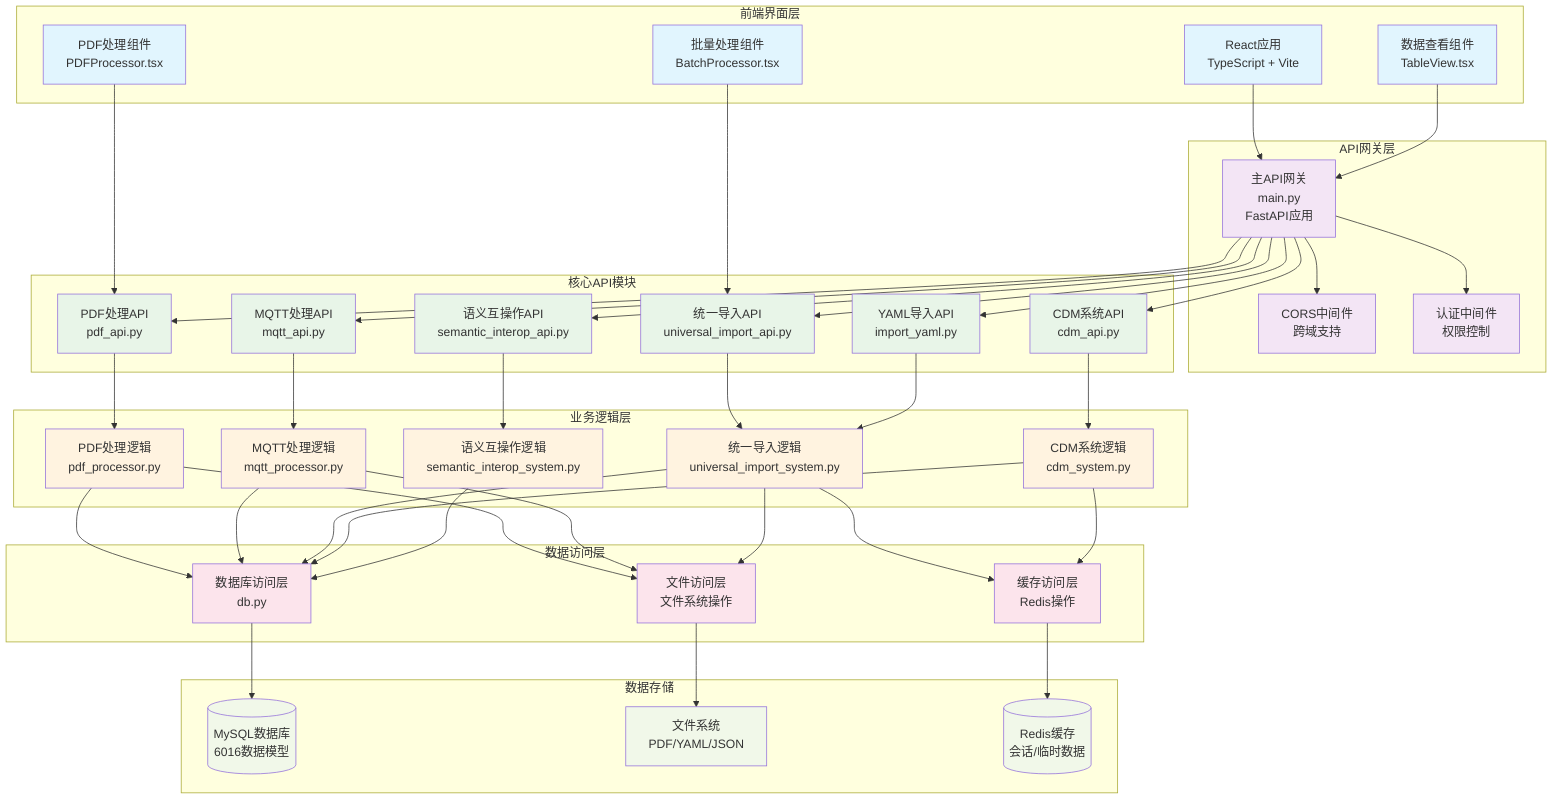 graph TB
    %% API结构图
    
    subgraph "前端界面层"
        REACT_APP[React应用<br/>TypeScript + Vite]
        PDF_COMP[PDF处理组件<br/>PDFProcessor.tsx]
        BATCH_COMP[批量处理组件<br/>BatchProcessor.tsx]
        VIEW_COMP[数据查看组件<br/>TableView.tsx]
    end
    
    subgraph "API网关层"
        MAIN_GATEWAY[主API网关<br/>main.py<br/>FastAPI应用]
        CORS[CORS中间件<br/>跨域支持]
        AUTH[认证中间件<br/>权限控制]
    end
    
    subgraph "核心API模块"
        PDF_API_MOD[PDF处理API<br/>pdf_api.py]
        MQTT_API_MOD[MQTT处理API<br/>mqtt_api.py]
        UNIVERSAL_API_MOD[统一导入API<br/>universal_import_api.py]
        YAML_API_MOD[YAML导入API<br/>import_yaml.py]
        CDM_API_MOD[CDM系统API<br/>cdm_api.py]
        SEMANTIC_API_MOD[语义互操作API<br/>semantic_interop_api.py]
    end
    
    subgraph "业务逻辑层"
        PDF_LOGIC[PDF处理逻辑<br/>pdf_processor.py]
        MQTT_LOGIC[MQTT处理逻辑<br/>mqtt_processor.py]
        UNIVERSAL_LOGIC[统一导入逻辑<br/>universal_import_system.py]
        CDM_LOGIC[CDM系统逻辑<br/>cdm_system.py]
        SEMANTIC_LOGIC[语义互操作逻辑<br/>semantic_interop_system.py]
    end
    
    subgraph "数据访问层"
        DB_LAYER[数据库访问层<br/>db.py]
        FILE_LAYER[文件访问层<br/>文件系统操作]
        CACHE_LAYER[缓存访问层<br/>Redis操作]
    end
    
    subgraph "数据存储"
        MYSQL[(MySQL数据库<br/>6016数据模型)]
        FILES[文件系统<br/>PDF/YAML/JSON]
        REDIS[(Redis缓存<br/>会话/临时数据)]
    end
    
    %% API路由连接
    REACT_APP --> MAIN_GATEWAY
    PDF_COMP --> PDF_API_MOD
    BATCH_COMP --> UNIVERSAL_API_MOD
    VIEW_COMP --> MAIN_GATEWAY
    
    MAIN_GATEWAY --> CORS
    MAIN_GATEWAY --> AUTH
    MAIN_GATEWAY --> PDF_API_MOD
    MAIN_GATEWAY --> MQTT_API_MOD
    MAIN_GATEWAY --> UNIVERSAL_API_MOD
    MAIN_GATEWAY --> YAML_API_MOD
    MAIN_GATEWAY --> CDM_API_MOD
    MAIN_GATEWAY --> SEMANTIC_API_MOD
    
    %% 业务逻辑连接
    PDF_API_MOD --> PDF_LOGIC
    MQTT_API_MOD --> MQTT_LOGIC
    UNIVERSAL_API_MOD --> UNIVERSAL_LOGIC
    YAML_API_MOD --> UNIVERSAL_LOGIC
    CDM_API_MOD --> CDM_LOGIC
    SEMANTIC_API_MOD --> SEMANTIC_LOGIC
    
    %% 数据访问连接
    PDF_LOGIC --> DB_LAYER
    MQTT_LOGIC --> DB_LAYER
    UNIVERSAL_LOGIC --> DB_LAYER
    CDM_LOGIC --> DB_LAYER
    SEMANTIC_LOGIC --> DB_LAYER
    
    PDF_LOGIC --> FILE_LAYER
    MQTT_LOGIC --> FILE_LAYER
    UNIVERSAL_LOGIC --> FILE_LAYER
    
    UNIVERSAL_LOGIC --> CACHE_LAYER
    CDM_LOGIC --> CACHE_LAYER
    
    %% 数据存储连接
    DB_LAYER --> MYSQL
    FILE_LAYER --> FILES
    CACHE_LAYER --> REDIS
    
    %% 样式
    classDef frontend fill:#e1f5fe
    classDef gateway fill:#f3e5f5
    classDef api fill:#e8f5e8
    classDef logic fill:#fff3e0
    classDef data fill:#fce4ec
    classDef storage fill:#f1f8e9
    
    class REACT_APP,PDF_COMP,BATCH_COMP,VIEW_COMP frontend
    class MAIN_GATEWAY,CORS,AUTH gateway
    class PDF_API_MOD,MQTT_API_MOD,UNIVERSAL_API_MOD,YAML_API_MOD,CDM_API_MOD,SEMANTIC_API_MOD api
    class PDF_LOGIC,MQTT_LOGIC,UNIVERSAL_LOGIC,CDM_LOGIC,SEMANTIC_LOGIC logic
    class DB_LAYER,FILE_LAYER,CACHE_LAYER data
    class MYSQL,FILES,REDIS storage